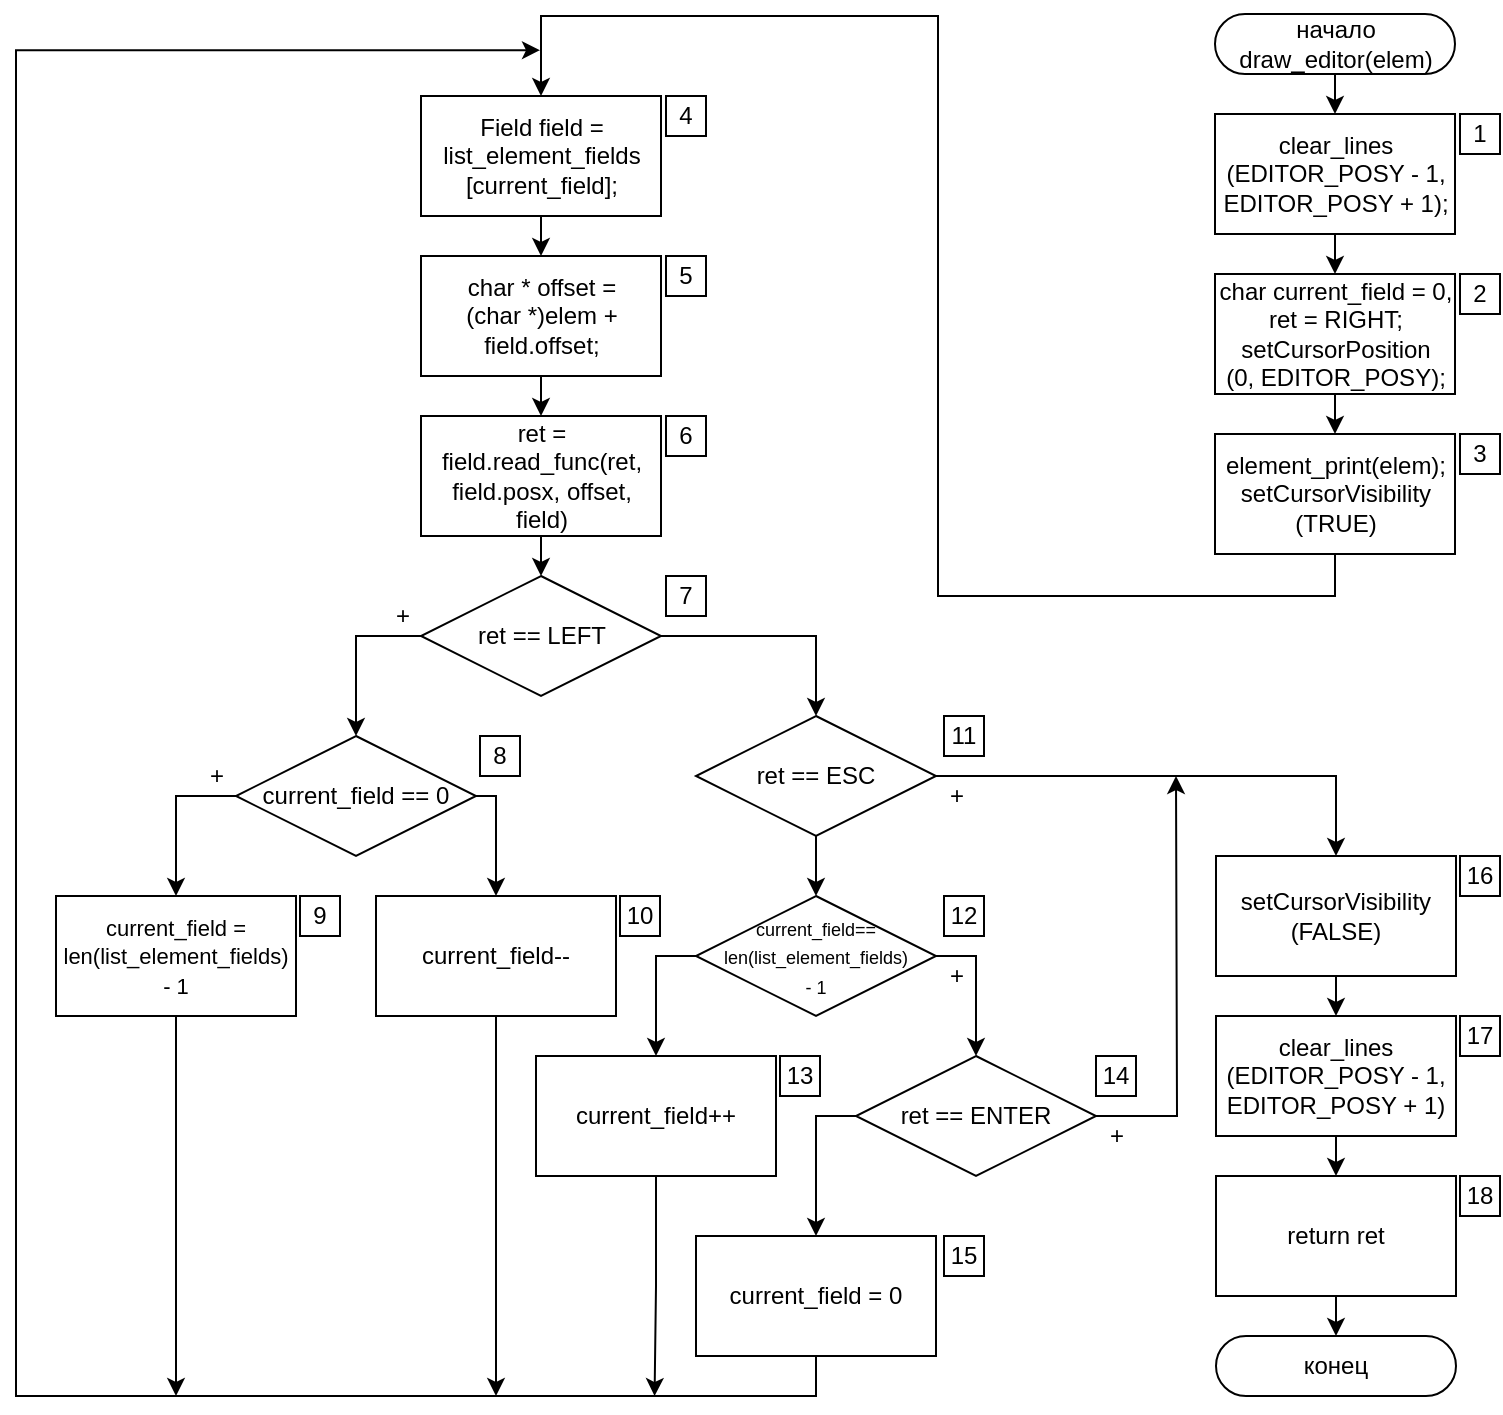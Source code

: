 <mxfile compressed="false" version="14.4.3" type="device">
  <diagram id="uBbau7ussQgPSl02ERnx" name="Page-1">
    <mxGraphModel dx="2156" dy="1422" grid="1" gridSize="10" guides="1" tooltips="1" connect="1" arrows="1" fold="1" page="1" pageScale="1" pageWidth="850" pageHeight="1100" math="0" shadow="0">
      <root>
        <mxCell id="0" />
        <mxCell id="1" parent="0" />
        <mxCell id="NLRpJ9qgujv1dD-FZUDW-442" style="edgeStyle=orthogonalEdgeStyle;rounded=0;orthogonalLoop=1;jettySize=auto;html=1;exitX=0.5;exitY=1;exitDx=0;exitDy=0;entryX=0.5;entryY=0;entryDx=0;entryDy=0;" parent="1" source="409" target="NLRpJ9qgujv1dD-FZUDW-431" edge="1">
          <mxGeometry relative="1" as="geometry" />
        </mxCell>
        <mxCell id="409" value="начало&lt;br&gt;draw_editor(elem)" style="rounded=1;whiteSpace=wrap;html=1;arcSize=50;" parent="1" vertex="1">
          <mxGeometry x="609.5" y="269" width="120" height="30" as="geometry" />
        </mxCell>
        <mxCell id="410" value="конец" style="rounded=1;whiteSpace=wrap;html=1;arcSize=50;" parent="1" vertex="1">
          <mxGeometry x="610" y="930" width="120" height="30" as="geometry" />
        </mxCell>
        <mxCell id="408" value="return ret" style="rounded=0;whiteSpace=wrap;html=1;" parent="1" vertex="1">
          <mxGeometry x="610" y="850" width="120" height="60" as="geometry" />
        </mxCell>
        <mxCell id="411" style="edgeStyle=orthogonalEdgeStyle;rounded=0;orthogonalLoop=1;jettySize=auto;html=1;exitX=0.5;exitY=1;exitDx=0;exitDy=0;entryX=0.5;entryY=0;entryDx=0;entryDy=0;" parent="1" source="408" target="410" edge="1">
          <mxGeometry relative="1" as="geometry" />
        </mxCell>
        <mxCell id="NLRpJ9qgujv1dD-FZUDW-466" style="edgeStyle=orthogonalEdgeStyle;rounded=0;orthogonalLoop=1;jettySize=auto;html=1;exitX=0.5;exitY=1;exitDx=0;exitDy=0;entryX=0.5;entryY=0;entryDx=0;entryDy=0;" parent="1" source="407" target="NLRpJ9qgujv1dD-FZUDW-465" edge="1">
          <mxGeometry relative="1" as="geometry" />
        </mxCell>
        <mxCell id="407" value="setCursorVisibility&lt;br&gt;(FALSE)" style="rounded=0;whiteSpace=wrap;html=1;" parent="1" vertex="1">
          <mxGeometry x="610" y="690" width="120" height="60" as="geometry" />
        </mxCell>
        <mxCell id="406" value="ret == LEFT" style="rhombus;whiteSpace=wrap;html=1;rounded=0;" parent="1" vertex="1">
          <mxGeometry x="212.5" y="550" width="120" height="60" as="geometry" />
        </mxCell>
        <mxCell id="400" value="current_field == 0" style="rhombus;whiteSpace=wrap;html=1;rounded=0;" parent="1" vertex="1">
          <mxGeometry x="120" y="630" width="120" height="60" as="geometry" />
        </mxCell>
        <mxCell id="NLRpJ9qgujv1dD-FZUDW-457" style="edgeStyle=orthogonalEdgeStyle;rounded=0;orthogonalLoop=1;jettySize=auto;html=1;exitX=0.5;exitY=1;exitDx=0;exitDy=0;" parent="1" source="398" edge="1">
          <mxGeometry relative="1" as="geometry">
            <mxPoint x="90" y="960" as="targetPoint" />
          </mxGeometry>
        </mxCell>
        <mxCell id="398" value="&lt;font style=&quot;font-size: 11px&quot;&gt;current_field = len(list_element_fields)&lt;br&gt;- 1&lt;/font&gt;" style="rounded=0;whiteSpace=wrap;html=1;" parent="1" vertex="1">
          <mxGeometry x="30" y="710" width="120" height="60" as="geometry" />
        </mxCell>
        <mxCell id="NLRpJ9qgujv1dD-FZUDW-456" style="edgeStyle=orthogonalEdgeStyle;rounded=0;orthogonalLoop=1;jettySize=auto;html=1;exitX=0.5;exitY=1;exitDx=0;exitDy=0;" parent="1" source="399" edge="1">
          <mxGeometry relative="1" as="geometry">
            <mxPoint x="250" y="960" as="targetPoint" />
          </mxGeometry>
        </mxCell>
        <mxCell id="399" value="current_field--" style="rounded=0;whiteSpace=wrap;html=1;" parent="1" vertex="1">
          <mxGeometry x="190" y="710" width="120" height="60" as="geometry" />
        </mxCell>
        <mxCell id="415" style="edgeStyle=orthogonalEdgeStyle;rounded=0;orthogonalLoop=1;jettySize=auto;html=1;exitX=0;exitY=0.5;exitDx=0;exitDy=0;entryX=0.5;entryY=0;entryDx=0;entryDy=0;" parent="1" source="400" target="398" edge="1">
          <mxGeometry relative="1" as="geometry">
            <mxPoint x="100" y="660" as="sourcePoint" />
            <Array as="points">
              <mxPoint x="90" y="660" />
            </Array>
          </mxGeometry>
        </mxCell>
        <mxCell id="416" style="edgeStyle=orthogonalEdgeStyle;rounded=0;orthogonalLoop=1;jettySize=auto;html=1;exitX=1;exitY=0.5;exitDx=0;exitDy=0;entryX=0.5;entryY=0;entryDx=0;entryDy=0;" parent="1" source="400" target="399" edge="1">
          <mxGeometry relative="1" as="geometry">
            <Array as="points">
              <mxPoint x="250" y="660" />
            </Array>
          </mxGeometry>
        </mxCell>
        <mxCell id="NLRpJ9qgujv1dD-FZUDW-459" style="edgeStyle=orthogonalEdgeStyle;rounded=0;orthogonalLoop=1;jettySize=auto;html=1;exitX=0.5;exitY=1;exitDx=0;exitDy=0;entryX=0.5;entryY=0;entryDx=0;entryDy=0;" parent="1" source="405" target="404" edge="1">
          <mxGeometry relative="1" as="geometry" />
        </mxCell>
        <mxCell id="NLRpJ9qgujv1dD-FZUDW-460" style="edgeStyle=orthogonalEdgeStyle;rounded=0;orthogonalLoop=1;jettySize=auto;html=1;exitX=1;exitY=0.5;exitDx=0;exitDy=0;entryX=0.5;entryY=0;entryDx=0;entryDy=0;" parent="1" source="405" target="407" edge="1">
          <mxGeometry relative="1" as="geometry">
            <Array as="points">
              <mxPoint x="670" y="650" />
            </Array>
          </mxGeometry>
        </mxCell>
        <mxCell id="405" value="ret == ESC" style="rhombus;whiteSpace=wrap;html=1;rounded=0;" parent="1" vertex="1">
          <mxGeometry x="350" y="620" width="120" height="60" as="geometry" />
        </mxCell>
        <mxCell id="NLRpJ9qgujv1dD-FZUDW-443" style="edgeStyle=orthogonalEdgeStyle;rounded=0;orthogonalLoop=1;jettySize=auto;html=1;exitX=1;exitY=0.5;exitDx=0;exitDy=0;entryX=0.5;entryY=0;entryDx=0;entryDy=0;" parent="1" source="404" target="402" edge="1">
          <mxGeometry relative="1" as="geometry" />
        </mxCell>
        <mxCell id="NLRpJ9qgujv1dD-FZUDW-444" style="edgeStyle=orthogonalEdgeStyle;rounded=0;orthogonalLoop=1;jettySize=auto;html=1;exitX=0;exitY=0.5;exitDx=0;exitDy=0;entryX=0.5;entryY=0;entryDx=0;entryDy=0;" parent="1" source="404" target="403" edge="1">
          <mxGeometry relative="1" as="geometry">
            <Array as="points">
              <mxPoint x="330" y="740" />
            </Array>
          </mxGeometry>
        </mxCell>
        <mxCell id="404" value="&lt;font style=&quot;font-size: 9px&quot;&gt;current_field== len(list_element_fields)&lt;br&gt;- 1&lt;/font&gt;" style="rhombus;whiteSpace=wrap;html=1;rounded=0;" parent="1" vertex="1">
          <mxGeometry x="350" y="710" width="120" height="60" as="geometry" />
        </mxCell>
        <mxCell id="NLRpJ9qgujv1dD-FZUDW-447" style="edgeStyle=orthogonalEdgeStyle;rounded=0;orthogonalLoop=1;jettySize=auto;html=1;exitX=0;exitY=0.5;exitDx=0;exitDy=0;entryX=0.5;entryY=0;entryDx=0;entryDy=0;" parent="1" source="402" target="401" edge="1">
          <mxGeometry relative="1" as="geometry" />
        </mxCell>
        <mxCell id="NLRpJ9qgujv1dD-FZUDW-461" style="edgeStyle=orthogonalEdgeStyle;rounded=0;orthogonalLoop=1;jettySize=auto;html=1;exitX=1;exitY=0.5;exitDx=0;exitDy=0;" parent="1" source="402" edge="1">
          <mxGeometry relative="1" as="geometry">
            <mxPoint x="590" y="650" as="targetPoint" />
          </mxGeometry>
        </mxCell>
        <mxCell id="402" value="ret == ENTER" style="rhombus;whiteSpace=wrap;html=1;rounded=0;" parent="1" vertex="1">
          <mxGeometry x="430" y="790" width="120" height="60" as="geometry" />
        </mxCell>
        <mxCell id="NLRpJ9qgujv1dD-FZUDW-453" style="edgeStyle=orthogonalEdgeStyle;rounded=0;orthogonalLoop=1;jettySize=auto;html=1;exitX=0.5;exitY=1;exitDx=0;exitDy=0;" parent="1" source="401" edge="1">
          <mxGeometry relative="1" as="geometry">
            <mxPoint x="272" y="287.108" as="targetPoint" />
            <mxPoint x="467" y="940.0" as="sourcePoint" />
            <Array as="points">
              <mxPoint x="410" y="960" />
              <mxPoint x="10" y="960" />
              <mxPoint x="10" y="287" />
            </Array>
          </mxGeometry>
        </mxCell>
        <mxCell id="401" value="current_field = 0" style="rounded=0;whiteSpace=wrap;html=1;" parent="1" vertex="1">
          <mxGeometry x="350" y="880" width="120" height="60" as="geometry" />
        </mxCell>
        <mxCell id="418" style="edgeStyle=orthogonalEdgeStyle;rounded=0;orthogonalLoop=1;jettySize=auto;html=1;exitX=0;exitY=0.5;exitDx=0;exitDy=0;entryX=0.5;entryY=0;entryDx=0;entryDy=0;" parent="1" source="402" edge="1">
          <mxGeometry relative="1" as="geometry" />
        </mxCell>
        <mxCell id="NLRpJ9qgujv1dD-FZUDW-455" style="edgeStyle=orthogonalEdgeStyle;rounded=0;orthogonalLoop=1;jettySize=auto;html=1;exitX=0.5;exitY=1;exitDx=0;exitDy=0;" parent="1" source="403" edge="1">
          <mxGeometry relative="1" as="geometry">
            <mxPoint x="329.286" y="960" as="targetPoint" />
          </mxGeometry>
        </mxCell>
        <mxCell id="403" value="current_field++" style="rounded=0;whiteSpace=wrap;html=1;" parent="1" vertex="1">
          <mxGeometry x="270" y="790" width="120" height="60" as="geometry" />
        </mxCell>
        <mxCell id="423" style="edgeStyle=orthogonalEdgeStyle;rounded=0;orthogonalLoop=1;jettySize=auto;html=1;exitX=0;exitY=0.5;exitDx=0;exitDy=0;entryX=0.5;entryY=0;entryDx=0;entryDy=0;" parent="1" source="405" edge="1">
          <mxGeometry relative="1" as="geometry" />
        </mxCell>
        <mxCell id="425" style="edgeStyle=orthogonalEdgeStyle;rounded=0;orthogonalLoop=1;jettySize=auto;html=1;exitX=0;exitY=0.5;exitDx=0;exitDy=0;entryX=0.5;entryY=0;entryDx=0;entryDy=0;" parent="1" source="406" target="400" edge="1">
          <mxGeometry relative="1" as="geometry" />
        </mxCell>
        <mxCell id="426" style="edgeStyle=orthogonalEdgeStyle;rounded=0;orthogonalLoop=1;jettySize=auto;html=1;exitX=1;exitY=0.5;exitDx=0;exitDy=0;entryX=0.5;entryY=0;entryDx=0;entryDy=0;" parent="1" source="406" target="405" edge="1">
          <mxGeometry relative="1" as="geometry" />
        </mxCell>
        <mxCell id="427" style="edgeStyle=orthogonalEdgeStyle;rounded=0;orthogonalLoop=1;jettySize=auto;html=1;exitX=0.5;exitY=1;exitDx=0;exitDy=0;entryX=0.5;entryY=0;entryDx=0;entryDy=0;" parent="1" target="406" edge="1">
          <mxGeometry relative="1" as="geometry">
            <mxPoint x="272.5" y="530" as="sourcePoint" />
          </mxGeometry>
        </mxCell>
        <mxCell id="NLRpJ9qgujv1dD-FZUDW-436" style="edgeStyle=orthogonalEdgeStyle;rounded=0;orthogonalLoop=1;jettySize=auto;html=1;exitX=0.5;exitY=1;exitDx=0;exitDy=0;entryX=0.5;entryY=0;entryDx=0;entryDy=0;" parent="1" source="NLRpJ9qgujv1dD-FZUDW-430" target="NLRpJ9qgujv1dD-FZUDW-432" edge="1">
          <mxGeometry relative="1" as="geometry" />
        </mxCell>
        <mxCell id="NLRpJ9qgujv1dD-FZUDW-430" value="char current_field = 0,&lt;br&gt;ret = RIGHT;&lt;br&gt;setCursorPosition&lt;br&gt;(0, EDITOR_POSY);" style="rounded=0;whiteSpace=wrap;html=1;" parent="1" vertex="1">
          <mxGeometry x="609.5" y="399" width="120" height="60" as="geometry" />
        </mxCell>
        <mxCell id="NLRpJ9qgujv1dD-FZUDW-435" style="edgeStyle=orthogonalEdgeStyle;rounded=0;orthogonalLoop=1;jettySize=auto;html=1;exitX=0.5;exitY=1;exitDx=0;exitDy=0;entryX=0.5;entryY=0;entryDx=0;entryDy=0;" parent="1" source="NLRpJ9qgujv1dD-FZUDW-431" target="NLRpJ9qgujv1dD-FZUDW-430" edge="1">
          <mxGeometry relative="1" as="geometry" />
        </mxCell>
        <mxCell id="NLRpJ9qgujv1dD-FZUDW-431" value="clear_lines&lt;br&gt;(EDITOR_POSY - 1, EDITOR_POSY + 1);" style="rounded=0;whiteSpace=wrap;html=1;" parent="1" vertex="1">
          <mxGeometry x="609.5" y="319" width="120" height="60" as="geometry" />
        </mxCell>
        <mxCell id="NLRpJ9qgujv1dD-FZUDW-454" style="edgeStyle=orthogonalEdgeStyle;rounded=0;orthogonalLoop=1;jettySize=auto;html=1;exitX=0.5;exitY=1;exitDx=0;exitDy=0;entryX=0.5;entryY=0;entryDx=0;entryDy=0;" parent="1" source="NLRpJ9qgujv1dD-FZUDW-432" target="NLRpJ9qgujv1dD-FZUDW-437" edge="1">
          <mxGeometry relative="1" as="geometry">
            <Array as="points">
              <mxPoint x="670" y="560" />
              <mxPoint x="471" y="560" />
              <mxPoint x="471" y="270" />
              <mxPoint x="273" y="270" />
            </Array>
          </mxGeometry>
        </mxCell>
        <mxCell id="NLRpJ9qgujv1dD-FZUDW-432" value="element_print(elem);&lt;br&gt;setCursorVisibility&lt;br&gt;(TRUE)" style="rounded=0;whiteSpace=wrap;html=1;" parent="1" vertex="1">
          <mxGeometry x="609.5" y="479" width="120" height="60" as="geometry" />
        </mxCell>
        <mxCell id="NLRpJ9qgujv1dD-FZUDW-440" style="edgeStyle=orthogonalEdgeStyle;rounded=0;orthogonalLoop=1;jettySize=auto;html=1;exitX=0.5;exitY=1;exitDx=0;exitDy=0;entryX=0.5;entryY=0;entryDx=0;entryDy=0;" parent="1" source="NLRpJ9qgujv1dD-FZUDW-437" target="NLRpJ9qgujv1dD-FZUDW-438" edge="1">
          <mxGeometry relative="1" as="geometry" />
        </mxCell>
        <mxCell id="NLRpJ9qgujv1dD-FZUDW-437" value="Field field = list_element_fields&lt;br&gt;[current_field];" style="rounded=0;whiteSpace=wrap;html=1;" parent="1" vertex="1">
          <mxGeometry x="212.5" y="310" width="120" height="60" as="geometry" />
        </mxCell>
        <mxCell id="NLRpJ9qgujv1dD-FZUDW-441" style="edgeStyle=orthogonalEdgeStyle;rounded=0;orthogonalLoop=1;jettySize=auto;html=1;exitX=0.5;exitY=1;exitDx=0;exitDy=0;entryX=0.5;entryY=0;entryDx=0;entryDy=0;" parent="1" source="NLRpJ9qgujv1dD-FZUDW-438" target="NLRpJ9qgujv1dD-FZUDW-439" edge="1">
          <mxGeometry relative="1" as="geometry" />
        </mxCell>
        <mxCell id="NLRpJ9qgujv1dD-FZUDW-438" value="char * offset =&lt;br&gt;(char *)elem + field.offset;" style="rounded=0;whiteSpace=wrap;html=1;" parent="1" vertex="1">
          <mxGeometry x="212.5" y="390" width="120" height="60" as="geometry" />
        </mxCell>
        <mxCell id="NLRpJ9qgujv1dD-FZUDW-439" value="ret = field.read_func(ret, field.posx, offset, field)" style="rounded=0;whiteSpace=wrap;html=1;" parent="1" vertex="1">
          <mxGeometry x="212.5" y="470" width="120" height="60" as="geometry" />
        </mxCell>
        <mxCell id="NLRpJ9qgujv1dD-FZUDW-445" value="+" style="text;html=1;align=center;verticalAlign=middle;resizable=0;points=[];autosize=1;" parent="1" vertex="1">
          <mxGeometry x="470" y="740" width="20" height="20" as="geometry" />
        </mxCell>
        <mxCell id="NLRpJ9qgujv1dD-FZUDW-452" value="+" style="text;html=1;align=center;verticalAlign=middle;resizable=0;points=[];autosize=1;" parent="1" vertex="1">
          <mxGeometry x="550" y="820" width="20" height="20" as="geometry" />
        </mxCell>
        <mxCell id="NLRpJ9qgujv1dD-FZUDW-462" value="+" style="text;html=1;align=center;verticalAlign=middle;resizable=0;points=[];autosize=1;" parent="1" vertex="1">
          <mxGeometry x="470" y="650" width="20" height="20" as="geometry" />
        </mxCell>
        <mxCell id="NLRpJ9qgujv1dD-FZUDW-463" value="+" style="text;html=1;align=center;verticalAlign=middle;resizable=0;points=[];autosize=1;" parent="1" vertex="1">
          <mxGeometry x="100" y="640" width="20" height="20" as="geometry" />
        </mxCell>
        <mxCell id="NLRpJ9qgujv1dD-FZUDW-464" value="+" style="text;html=1;align=center;verticalAlign=middle;resizable=0;points=[];autosize=1;" parent="1" vertex="1">
          <mxGeometry x="193" y="560" width="20" height="20" as="geometry" />
        </mxCell>
        <mxCell id="NLRpJ9qgujv1dD-FZUDW-467" style="edgeStyle=orthogonalEdgeStyle;rounded=0;orthogonalLoop=1;jettySize=auto;html=1;exitX=0.5;exitY=1;exitDx=0;exitDy=0;entryX=0.5;entryY=0;entryDx=0;entryDy=0;" parent="1" source="NLRpJ9qgujv1dD-FZUDW-465" target="408" edge="1">
          <mxGeometry relative="1" as="geometry" />
        </mxCell>
        <mxCell id="NLRpJ9qgujv1dD-FZUDW-465" value="clear_lines&lt;br&gt;(EDITOR_POSY - 1, EDITOR_POSY + 1)" style="rounded=0;whiteSpace=wrap;html=1;" parent="1" vertex="1">
          <mxGeometry x="610" y="770" width="120" height="60" as="geometry" />
        </mxCell>
        <mxCell id="NLRpJ9qgujv1dD-FZUDW-468" value="1" style="whiteSpace=wrap;html=1;aspect=fixed;" parent="1" vertex="1">
          <mxGeometry x="732" y="319" width="20" height="20" as="geometry" />
        </mxCell>
        <mxCell id="NLRpJ9qgujv1dD-FZUDW-469" value="2" style="whiteSpace=wrap;html=1;aspect=fixed;" parent="1" vertex="1">
          <mxGeometry x="732" y="399" width="20" height="20" as="geometry" />
        </mxCell>
        <mxCell id="NLRpJ9qgujv1dD-FZUDW-470" value="3" style="whiteSpace=wrap;html=1;aspect=fixed;" parent="1" vertex="1">
          <mxGeometry x="732" y="479" width="20" height="20" as="geometry" />
        </mxCell>
        <mxCell id="NLRpJ9qgujv1dD-FZUDW-471" value="4" style="whiteSpace=wrap;html=1;aspect=fixed;" parent="1" vertex="1">
          <mxGeometry x="335" y="310" width="20" height="20" as="geometry" />
        </mxCell>
        <mxCell id="NLRpJ9qgujv1dD-FZUDW-472" value="5" style="whiteSpace=wrap;html=1;aspect=fixed;" parent="1" vertex="1">
          <mxGeometry x="335" y="390" width="20" height="20" as="geometry" />
        </mxCell>
        <mxCell id="NLRpJ9qgujv1dD-FZUDW-473" value="6" style="whiteSpace=wrap;html=1;aspect=fixed;" parent="1" vertex="1">
          <mxGeometry x="335" y="470" width="20" height="20" as="geometry" />
        </mxCell>
        <mxCell id="NLRpJ9qgujv1dD-FZUDW-474" value="7" style="whiteSpace=wrap;html=1;aspect=fixed;" parent="1" vertex="1">
          <mxGeometry x="335" y="550" width="20" height="20" as="geometry" />
        </mxCell>
        <mxCell id="NLRpJ9qgujv1dD-FZUDW-475" value="11" style="whiteSpace=wrap;html=1;aspect=fixed;" parent="1" vertex="1">
          <mxGeometry x="474" y="620" width="20" height="20" as="geometry" />
        </mxCell>
        <mxCell id="NLRpJ9qgujv1dD-FZUDW-476" value="12" style="whiteSpace=wrap;html=1;aspect=fixed;" parent="1" vertex="1">
          <mxGeometry x="474" y="710" width="20" height="20" as="geometry" />
        </mxCell>
        <mxCell id="NLRpJ9qgujv1dD-FZUDW-477" value="14" style="whiteSpace=wrap;html=1;aspect=fixed;" parent="1" vertex="1">
          <mxGeometry x="550" y="790" width="20" height="20" as="geometry" />
        </mxCell>
        <mxCell id="NLRpJ9qgujv1dD-FZUDW-478" value="15" style="whiteSpace=wrap;html=1;aspect=fixed;" parent="1" vertex="1">
          <mxGeometry x="474" y="880" width="20" height="20" as="geometry" />
        </mxCell>
        <mxCell id="NLRpJ9qgujv1dD-FZUDW-479" value="13" style="whiteSpace=wrap;html=1;aspect=fixed;" parent="1" vertex="1">
          <mxGeometry x="392" y="790" width="20" height="20" as="geometry" />
        </mxCell>
        <mxCell id="NLRpJ9qgujv1dD-FZUDW-480" value="10" style="whiteSpace=wrap;html=1;aspect=fixed;" parent="1" vertex="1">
          <mxGeometry x="312" y="710" width="20" height="20" as="geometry" />
        </mxCell>
        <mxCell id="NLRpJ9qgujv1dD-FZUDW-481" value="9" style="whiteSpace=wrap;html=1;aspect=fixed;" parent="1" vertex="1">
          <mxGeometry x="152" y="710" width="20" height="20" as="geometry" />
        </mxCell>
        <mxCell id="NLRpJ9qgujv1dD-FZUDW-482" value="16" style="whiteSpace=wrap;html=1;aspect=fixed;" parent="1" vertex="1">
          <mxGeometry x="732" y="690" width="20" height="20" as="geometry" />
        </mxCell>
        <mxCell id="NLRpJ9qgujv1dD-FZUDW-483" value="17" style="whiteSpace=wrap;html=1;aspect=fixed;" parent="1" vertex="1">
          <mxGeometry x="732" y="770" width="20" height="20" as="geometry" />
        </mxCell>
        <mxCell id="NLRpJ9qgujv1dD-FZUDW-484" value="18" style="whiteSpace=wrap;html=1;aspect=fixed;" parent="1" vertex="1">
          <mxGeometry x="732" y="850" width="20" height="20" as="geometry" />
        </mxCell>
        <mxCell id="NLRpJ9qgujv1dD-FZUDW-485" value="8" style="whiteSpace=wrap;html=1;aspect=fixed;" parent="1" vertex="1">
          <mxGeometry x="242" y="630" width="20" height="20" as="geometry" />
        </mxCell>
      </root>
    </mxGraphModel>
  </diagram>
</mxfile>
